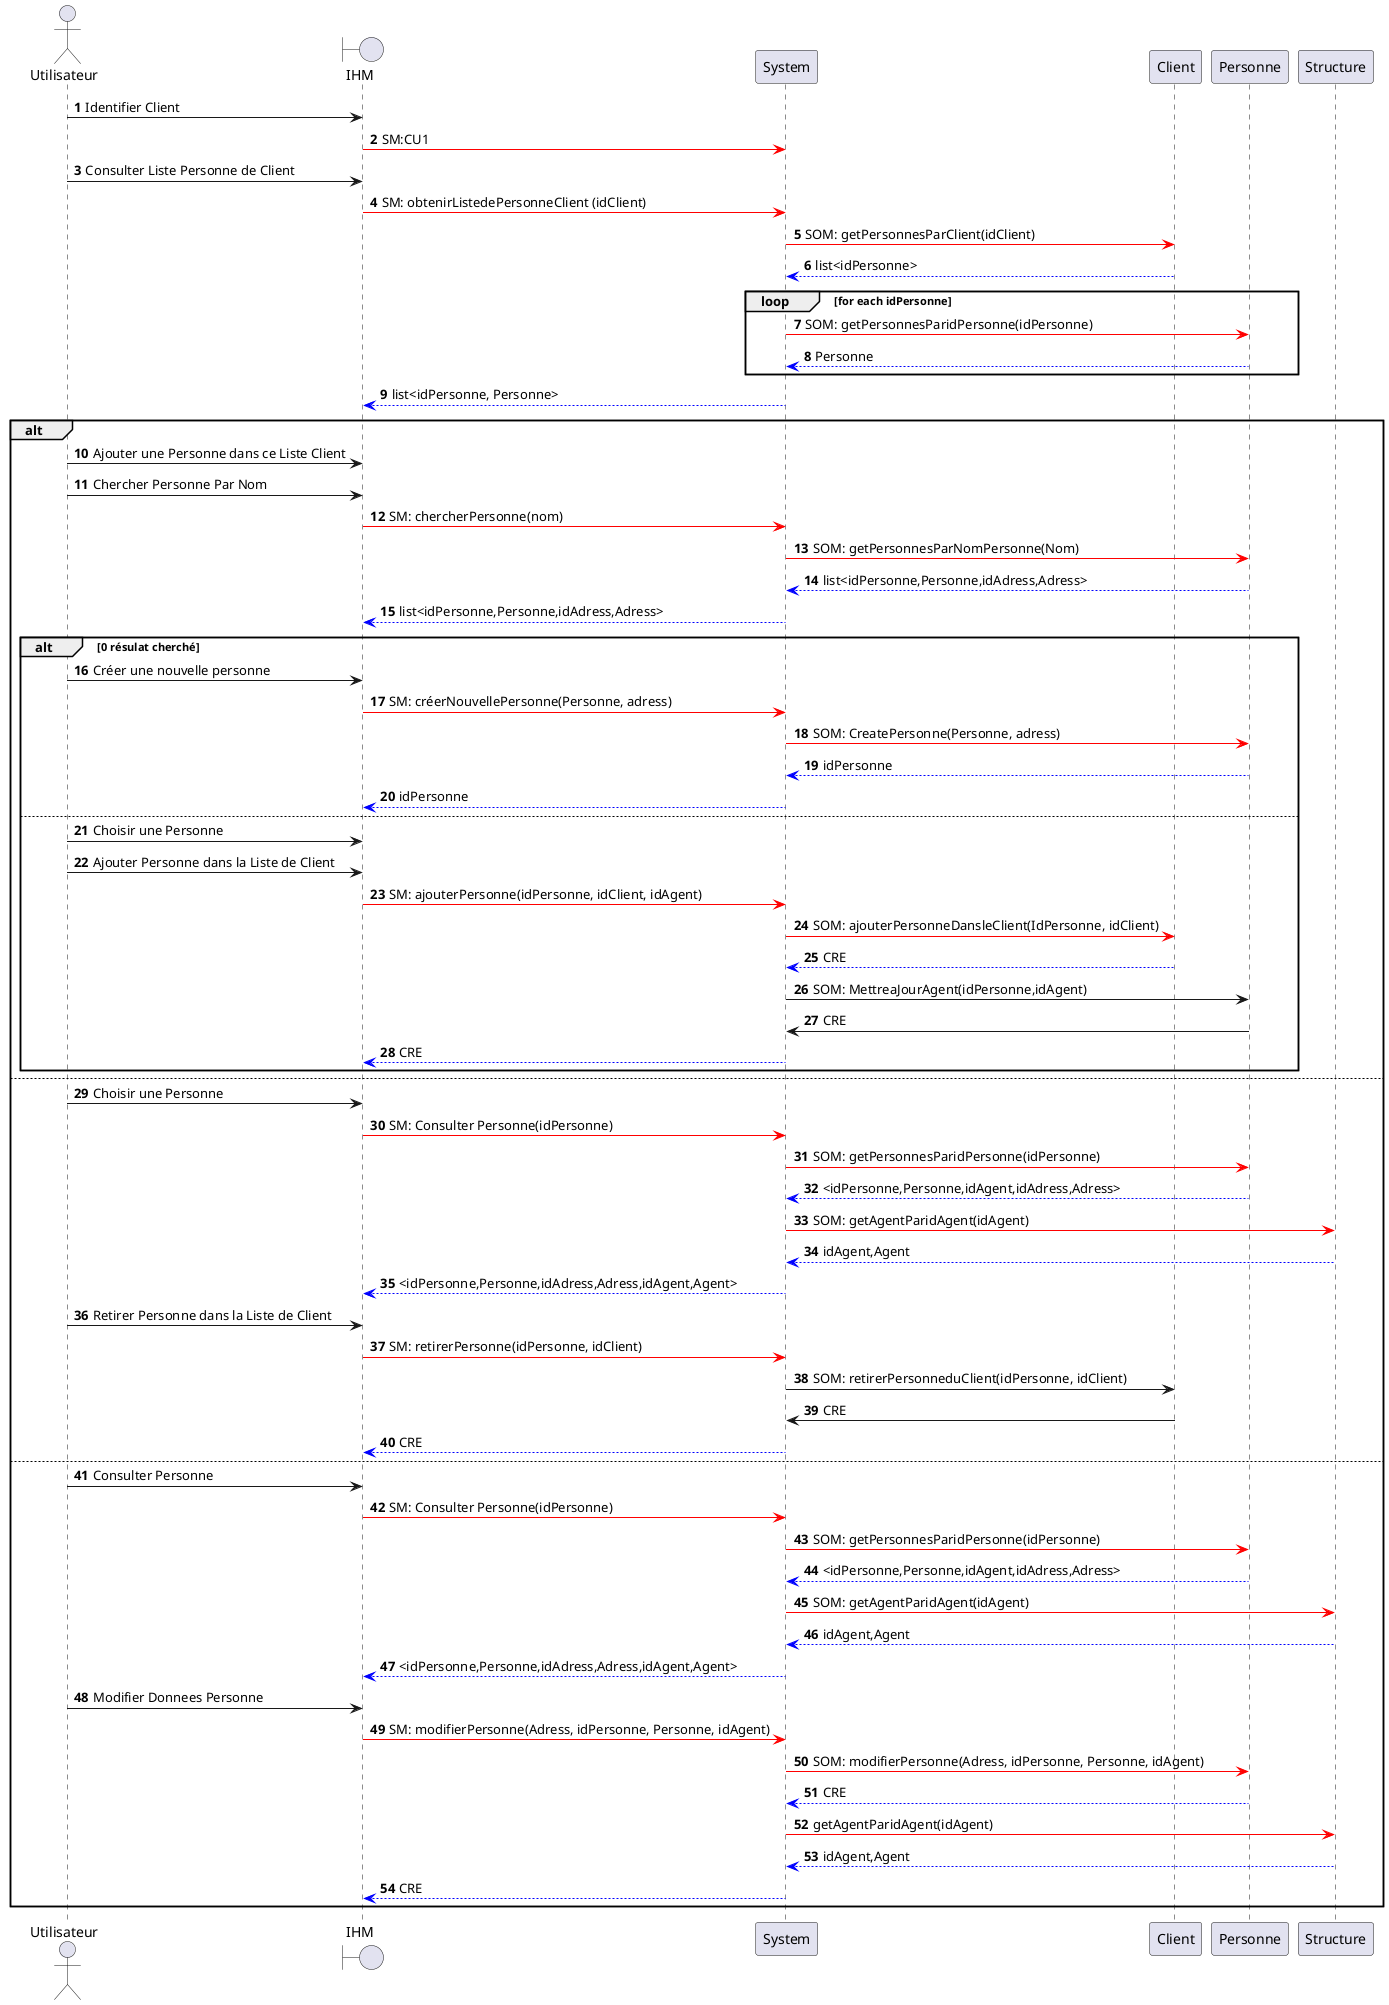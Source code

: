 @startuml

actor Utilisateur as U
boundary IHM as I
participant System as S
participant Client as C
participant Personne as P
participant Structure as Str

'在personne和Contact之间添加一个association 来储存最后一个modifier/ajouter 的Contact的Id
autonumber

U->I: Identifier Client
    I-[#red]>S: SM:CU1

U->I: Consulter Liste Personne de Client
    I-[#red]>S: SM: obtenirListedePersonneClient (idClient)
        S-[#red]>C: SOM: getPersonnesParClient(idClient)
        C-[#0000FF]->S: list<idPersonne>
        loop for each idPersonne
        S-[#red]>P: SOM: getPersonnesParidPersonne(idPersonne)
        P-[#0000FF]->S: Personne
        end

    S-[#0000FF]->I: list<idPersonne, Personne>


'U->I: Modifier Liste Personne de Client
'U->I: Consulter Liste Personne de Client
alt
    U->I: Ajouter une Personne dans ce Liste Client

    U->I: Chercher Personne Par Nom
        I-[#red]>S: SM: chercherPersonne(nom)
            S-[#red]>P: SOM: getPersonnesParNomPersonne(Nom)
            P-[#0000FF]->S: list<idPersonne,Personne,idAdress,Adress>
        S-[#0000FF]->I: list<idPersonne,Personne,idAdress,Adress>
    alt  0 résulat cherché
    U->I: Créer une nouvelle personne
        I-[#red]>S: SM: créerNouvellePersonne(Personne, adress)
                S-[#red]>P: SOM: CreatePersonne(Personne, adress)
                P-[#0000FF]->S: idPersonne
        S-[#0000FF]->I: idPersonne
    else
    U->I: Choisir une Personne
    U->I: Ajouter Personne dans la Liste de Client
        I-[#red]>S: SM: ajouterPersonne(idPersonne, idClient, idAgent)
            S-[#red]>C: SOM: ajouterPersonneDansleClient(IdPersonne, idClient)
            C-[#0000FF]->S: CRE
            S->P: SOM: MettreaJourAgent(idPersonne,idAgent)
            P->S: CRE
        S-[#0000FF]->I: CRE
    end
else
    U->I: Choisir une Personne
    I-[#red]>S: SM: Consulter Personne(idPersonne)
        S-[#red]>P: SOM: getPersonnesParidPersonne(idPersonne)
        P-[#0000FF]->S: <idPersonne,Personne,idAgent,idAdress,Adress>
        S-[#red]>Str: SOM: getAgentParidAgent(idAgent)
        Str-[#0000FF]->S: idAgent,Agent
    S-[#0000FF]->I: <idPersonne,Personne,idAdress,Adress,idAgent,Agent>

    U->I: Retirer Personne dans la Liste de Client
        I-[#red]>S: SM: retirerPersonne(idPersonne, idClient)
            S->C: SOM: retirerPersonneduClient(idPersonne, idClient)
            C->S: CRE
        S-[#0000FF]->I: CRE
else
    U->I: Consulter Personne
        I-[#red]>S: SM: Consulter Personne(idPersonne)
            S-[#red]>P: SOM: getPersonnesParidPersonne(idPersonne)
            P-[#0000FF]->S: <idPersonne,Personne,idAgent,idAdress,Adress>
            S-[#red]>Str: SOM: getAgentParidAgent(idAgent)
            Str-[#0000FF]->S: idAgent,Agent
        S-[#0000FF]->I: <idPersonne,Personne,idAdress,Adress,idAgent,Agent>
    U->I: Modifier Donnees Personne
        I-[#red]>S: SM: modifierPersonne(Adress, idPersonne, Personne, idAgent)
            S-[#red]>P: SOM: modifierPersonne(Adress, idPersonne, Personne, idAgent)
            P-[#0000FF]->S: CRE
            S-[#red]>Str: getAgentParidAgent(idAgent)
            Str-[#0000FF]->S: idAgent,Agent
        S-[#0000FF]->I: CRE
end
@enduml
